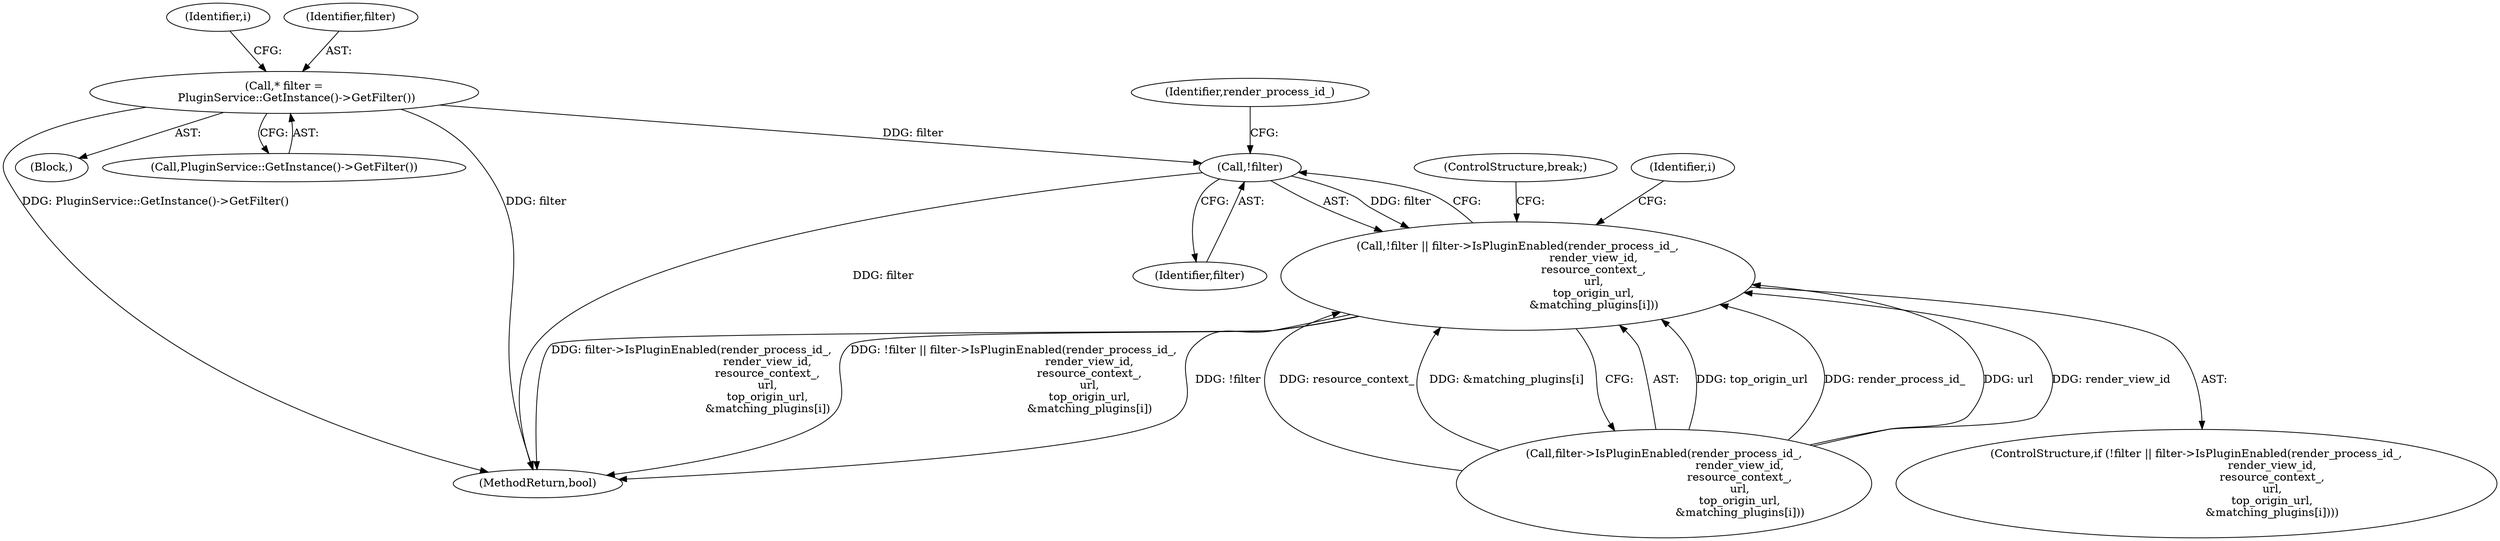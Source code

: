 digraph "1_Chrome_ac8bd041b81e46e4e4fcd5021aaa5499703952e6_0@pointer" {
"1000155" [label="(Call,!filter)"];
"1000139" [label="(Call,* filter =\n       PluginService::GetInstance()->GetFilter())"];
"1000154" [label="(Call,!filter || filter->IsPluginEnabled(render_process_id_,\n                                           render_view_id,\n                                           resource_context_,\n                                           url,\n                                           top_origin_url,\n                                           &matching_plugins[i]))"];
"1000156" [label="(Identifier,filter)"];
"1000168" [label="(ControlStructure,break;)"];
"1000144" [label="(Identifier,i)"];
"1000209" [label="(MethodReturn,bool)"];
"1000109" [label="(Block,)"];
"1000155" [label="(Call,!filter)"];
"1000139" [label="(Call,* filter =\n       PluginService::GetInstance()->GetFilter())"];
"1000154" [label="(Call,!filter || filter->IsPluginEnabled(render_process_id_,\n                                           render_view_id,\n                                           resource_context_,\n                                           url,\n                                           top_origin_url,\n                                           &matching_plugins[i]))"];
"1000141" [label="(Call,PluginService::GetInstance()->GetFilter())"];
"1000158" [label="(Identifier,render_process_id_)"];
"1000153" [label="(ControlStructure,if (!filter || filter->IsPluginEnabled(render_process_id_,\n                                           render_view_id,\n                                           resource_context_,\n                                           url,\n                                           top_origin_url,\n                                           &matching_plugins[i])))"];
"1000140" [label="(Identifier,filter)"];
"1000151" [label="(Identifier,i)"];
"1000157" [label="(Call,filter->IsPluginEnabled(render_process_id_,\n                                           render_view_id,\n                                           resource_context_,\n                                           url,\n                                           top_origin_url,\n                                           &matching_plugins[i]))"];
"1000155" -> "1000154"  [label="AST: "];
"1000155" -> "1000156"  [label="CFG: "];
"1000156" -> "1000155"  [label="AST: "];
"1000158" -> "1000155"  [label="CFG: "];
"1000154" -> "1000155"  [label="CFG: "];
"1000155" -> "1000209"  [label="DDG: filter"];
"1000155" -> "1000154"  [label="DDG: filter"];
"1000139" -> "1000155"  [label="DDG: filter"];
"1000139" -> "1000109"  [label="AST: "];
"1000139" -> "1000141"  [label="CFG: "];
"1000140" -> "1000139"  [label="AST: "];
"1000141" -> "1000139"  [label="AST: "];
"1000144" -> "1000139"  [label="CFG: "];
"1000139" -> "1000209"  [label="DDG: filter"];
"1000139" -> "1000209"  [label="DDG: PluginService::GetInstance()->GetFilter()"];
"1000154" -> "1000153"  [label="AST: "];
"1000154" -> "1000157"  [label="CFG: "];
"1000157" -> "1000154"  [label="AST: "];
"1000168" -> "1000154"  [label="CFG: "];
"1000151" -> "1000154"  [label="CFG: "];
"1000154" -> "1000209"  [label="DDG: filter->IsPluginEnabled(render_process_id_,\n                                           render_view_id,\n                                           resource_context_,\n                                           url,\n                                           top_origin_url,\n                                           &matching_plugins[i])"];
"1000154" -> "1000209"  [label="DDG: !filter || filter->IsPluginEnabled(render_process_id_,\n                                           render_view_id,\n                                           resource_context_,\n                                           url,\n                                           top_origin_url,\n                                           &matching_plugins[i])"];
"1000154" -> "1000209"  [label="DDG: !filter"];
"1000157" -> "1000154"  [label="DDG: top_origin_url"];
"1000157" -> "1000154"  [label="DDG: render_process_id_"];
"1000157" -> "1000154"  [label="DDG: url"];
"1000157" -> "1000154"  [label="DDG: render_view_id"];
"1000157" -> "1000154"  [label="DDG: resource_context_"];
"1000157" -> "1000154"  [label="DDG: &matching_plugins[i]"];
}
